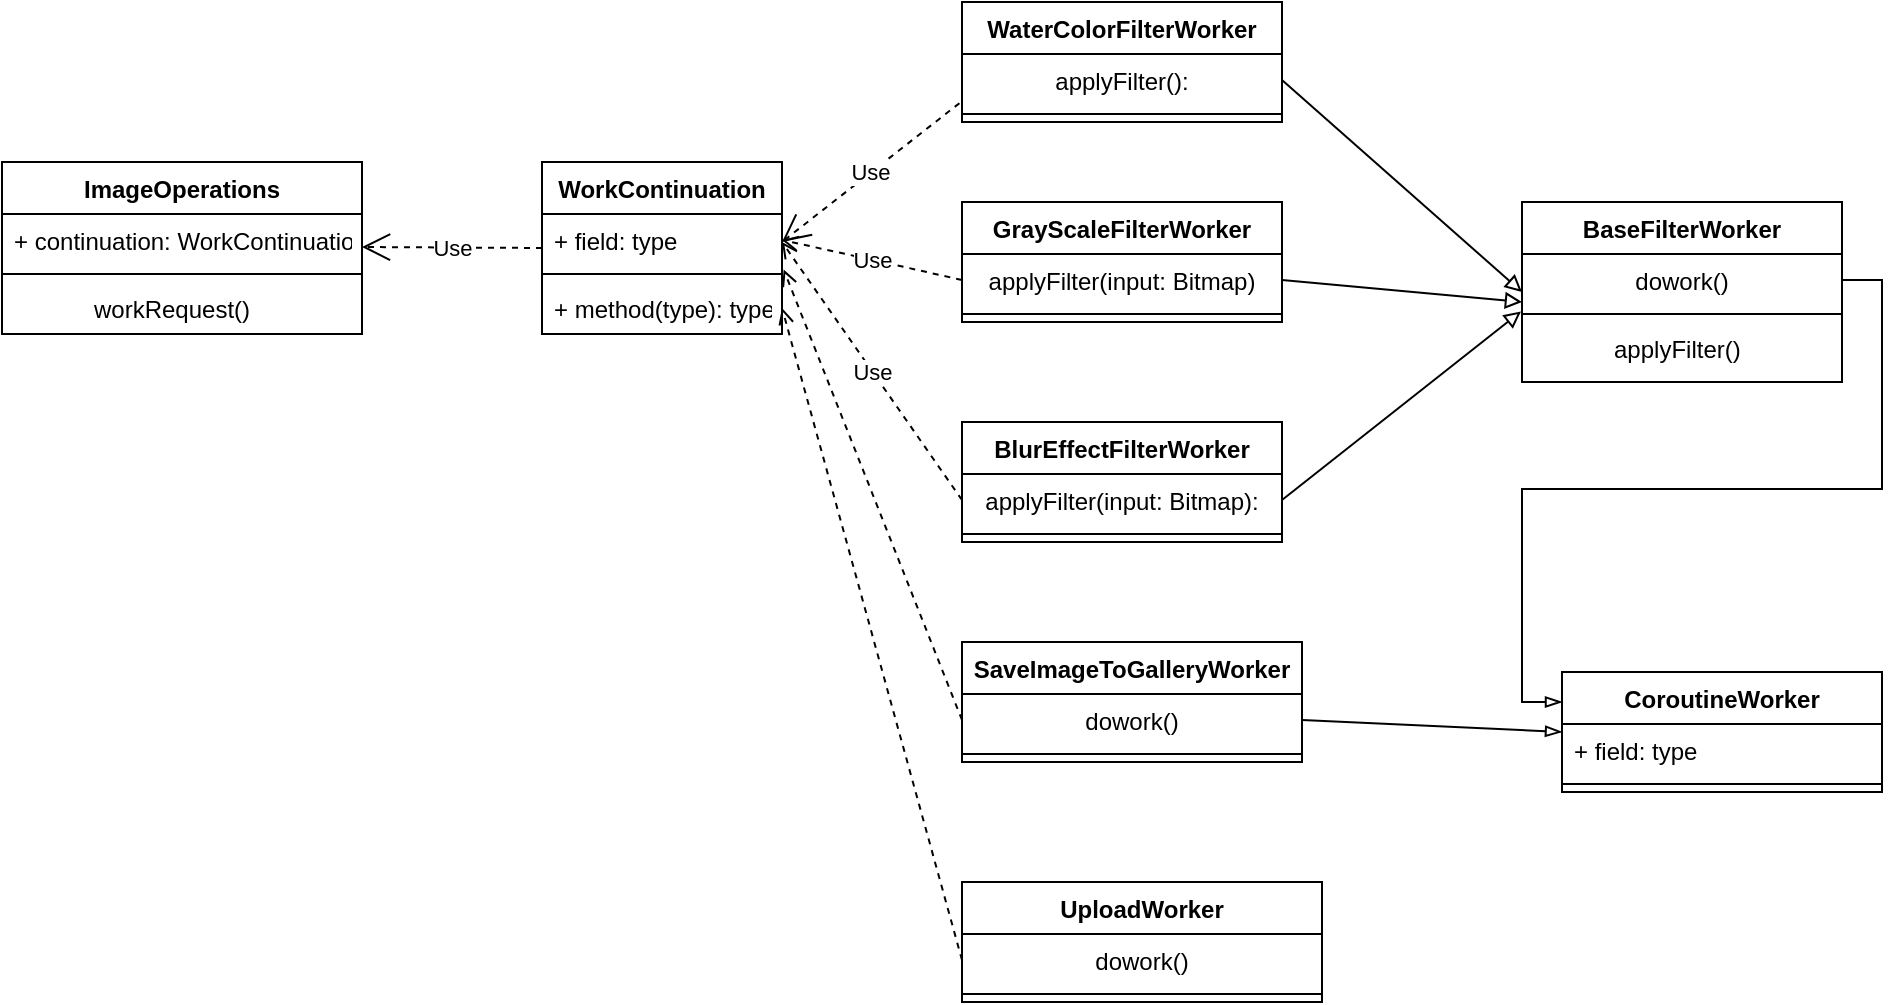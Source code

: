 <mxfile version="17.4.5" type="github"><diagram id="xe237QjeGQmIYce7-zD6" name="Page-1"><mxGraphModel dx="1038" dy="539" grid="1" gridSize="10" guides="1" tooltips="1" connect="1" arrows="1" fold="1" page="1" pageScale="1" pageWidth="827" pageHeight="1169" math="0" shadow="0"><root><mxCell id="0"/><mxCell id="1" parent="0"/><mxCell id="tJZ3u2MFR7g4cUxJevlj-1" value="ImageOperations" style="swimlane;fontStyle=1;align=center;verticalAlign=top;childLayout=stackLayout;horizontal=1;startSize=26;horizontalStack=0;resizeParent=1;resizeParentMax=0;resizeLast=0;collapsible=1;marginBottom=0;" parent="1" vertex="1"><mxGeometry x="100" y="330" width="180" height="86" as="geometry"/></mxCell><mxCell id="tJZ3u2MFR7g4cUxJevlj-2" value="+ continuation: WorkContinuation" style="text;align=left;verticalAlign=top;spacingLeft=4;spacingRight=4;overflow=hidden;rotatable=0;points=[[0,0.5],[1,0.5]];portConstraint=eastwest;" parent="tJZ3u2MFR7g4cUxJevlj-1" vertex="1"><mxGeometry y="26" width="180" height="26" as="geometry"/></mxCell><mxCell id="tJZ3u2MFR7g4cUxJevlj-3" value="" style="line;strokeWidth=1;fillColor=none;align=left;verticalAlign=middle;spacingTop=-1;spacingLeft=3;spacingRight=3;rotatable=0;labelPosition=right;points=[];portConstraint=eastwest;" parent="tJZ3u2MFR7g4cUxJevlj-1" vertex="1"><mxGeometry y="52" width="180" height="8" as="geometry"/></mxCell><mxCell id="tJZ3u2MFR7g4cUxJevlj-4" value="            workRequest()" style="text;strokeColor=none;fillColor=none;align=left;verticalAlign=top;spacingLeft=4;spacingRight=4;overflow=hidden;rotatable=0;points=[[0,0.5],[1,0.5]];portConstraint=eastwest;" parent="tJZ3u2MFR7g4cUxJevlj-1" vertex="1"><mxGeometry y="60" width="180" height="26" as="geometry"/></mxCell><mxCell id="tJZ3u2MFR7g4cUxJevlj-9" value="WorkContinuation" style="swimlane;fontStyle=1;align=center;verticalAlign=top;childLayout=stackLayout;horizontal=1;startSize=26;horizontalStack=0;resizeParent=1;resizeParentMax=0;resizeLast=0;collapsible=1;marginBottom=0;" parent="1" vertex="1"><mxGeometry x="370" y="330" width="120" height="86" as="geometry"/></mxCell><mxCell id="tJZ3u2MFR7g4cUxJevlj-10" value="+ field: type" style="text;strokeColor=none;fillColor=none;align=left;verticalAlign=top;spacingLeft=4;spacingRight=4;overflow=hidden;rotatable=0;points=[[0,0.5],[1,0.5]];portConstraint=eastwest;" parent="tJZ3u2MFR7g4cUxJevlj-9" vertex="1"><mxGeometry y="26" width="120" height="26" as="geometry"/></mxCell><mxCell id="tJZ3u2MFR7g4cUxJevlj-11" value="" style="line;strokeWidth=1;fillColor=none;align=left;verticalAlign=middle;spacingTop=-1;spacingLeft=3;spacingRight=3;rotatable=0;labelPosition=right;points=[];portConstraint=eastwest;" parent="tJZ3u2MFR7g4cUxJevlj-9" vertex="1"><mxGeometry y="52" width="120" height="8" as="geometry"/></mxCell><mxCell id="tJZ3u2MFR7g4cUxJevlj-12" value="+ method(type): type" style="text;strokeColor=none;fillColor=none;align=left;verticalAlign=top;spacingLeft=4;spacingRight=4;overflow=hidden;rotatable=0;points=[[0,0.5],[1,0.5]];portConstraint=eastwest;" parent="tJZ3u2MFR7g4cUxJevlj-9" vertex="1"><mxGeometry y="60" width="120" height="26" as="geometry"/></mxCell><mxCell id="tJZ3u2MFR7g4cUxJevlj-20" value="Use" style="endArrow=open;endSize=12;dashed=1;html=1;rounded=0;" parent="1" edge="1"><mxGeometry width="160" relative="1" as="geometry"><mxPoint x="370" y="373" as="sourcePoint"/><mxPoint x="280" y="372.5" as="targetPoint"/></mxGeometry></mxCell><mxCell id="tJZ3u2MFR7g4cUxJevlj-29" value="GrayScaleFilterWorker" style="swimlane;fontStyle=1;align=center;verticalAlign=top;childLayout=stackLayout;horizontal=1;startSize=26;horizontalStack=0;resizeParent=1;resizeParentMax=0;resizeLast=0;collapsible=1;marginBottom=0;" parent="1" vertex="1"><mxGeometry x="580" y="350" width="160" height="60" as="geometry"><mxRectangle x="580" y="350" width="140" height="30" as="alternateBounds"/></mxGeometry></mxCell><mxCell id="tJZ3u2MFR7g4cUxJevlj-30" value="applyFilter(input: Bitmap)" style="text;strokeColor=none;fillColor=none;align=center;verticalAlign=top;spacingLeft=4;spacingRight=4;overflow=hidden;rotatable=0;points=[[0,0.5],[1,0.5]];portConstraint=eastwest;" parent="tJZ3u2MFR7g4cUxJevlj-29" vertex="1"><mxGeometry y="26" width="160" height="26" as="geometry"/></mxCell><mxCell id="tJZ3u2MFR7g4cUxJevlj-31" value="" style="line;strokeWidth=1;fillColor=none;align=left;verticalAlign=middle;spacingTop=-1;spacingLeft=3;spacingRight=3;rotatable=0;labelPosition=right;points=[];portConstraint=eastwest;" parent="tJZ3u2MFR7g4cUxJevlj-29" vertex="1"><mxGeometry y="52" width="160" height="8" as="geometry"/></mxCell><mxCell id="tJZ3u2MFR7g4cUxJevlj-43" value="WaterColorFilterWorker" style="swimlane;fontStyle=1;align=center;verticalAlign=top;childLayout=stackLayout;horizontal=1;startSize=26;horizontalStack=0;resizeParent=1;resizeParentMax=0;resizeLast=0;collapsible=1;marginBottom=0;" parent="1" vertex="1"><mxGeometry x="580" y="250" width="160" height="60" as="geometry"><mxRectangle x="580" y="310" width="140" height="26" as="alternateBounds"/></mxGeometry></mxCell><mxCell id="tJZ3u2MFR7g4cUxJevlj-44" value="applyFilter():" style="text;strokeColor=none;fillColor=none;align=center;verticalAlign=top;spacingLeft=4;spacingRight=4;overflow=hidden;rotatable=0;points=[[0,0.5],[1,0.5]];portConstraint=eastwest;" parent="tJZ3u2MFR7g4cUxJevlj-43" vertex="1"><mxGeometry y="26" width="160" height="26" as="geometry"/></mxCell><mxCell id="tJZ3u2MFR7g4cUxJevlj-45" value="" style="line;strokeWidth=1;fillColor=none;align=left;verticalAlign=middle;spacingTop=-1;spacingLeft=3;spacingRight=3;rotatable=0;labelPosition=right;points=[];portConstraint=eastwest;" parent="tJZ3u2MFR7g4cUxJevlj-43" vertex="1"><mxGeometry y="52" width="160" height="8" as="geometry"/></mxCell><mxCell id="tJZ3u2MFR7g4cUxJevlj-52" value="BlurEffectFilterWorker&#10;" style="swimlane;fontStyle=1;align=center;verticalAlign=top;childLayout=stackLayout;horizontal=1;startSize=26;horizontalStack=0;resizeParent=1;resizeParentMax=0;resizeLast=0;collapsible=1;marginBottom=0;" parent="1" vertex="1"><mxGeometry x="580" y="460" width="160" height="60" as="geometry"><mxRectangle x="580" y="350" width="140" height="30" as="alternateBounds"/></mxGeometry></mxCell><mxCell id="tJZ3u2MFR7g4cUxJevlj-53" value="applyFilter(input: Bitmap):" style="text;strokeColor=none;fillColor=none;align=center;verticalAlign=top;spacingLeft=4;spacingRight=4;overflow=hidden;rotatable=0;points=[[0,0.5],[1,0.5]];portConstraint=eastwest;" parent="tJZ3u2MFR7g4cUxJevlj-52" vertex="1"><mxGeometry y="26" width="160" height="26" as="geometry"/></mxCell><mxCell id="tJZ3u2MFR7g4cUxJevlj-54" value="" style="line;strokeWidth=1;fillColor=none;align=left;verticalAlign=middle;spacingTop=-1;spacingLeft=3;spacingRight=3;rotatable=0;labelPosition=right;points=[];portConstraint=eastwest;" parent="tJZ3u2MFR7g4cUxJevlj-52" vertex="1"><mxGeometry y="52" width="160" height="8" as="geometry"/></mxCell><mxCell id="tJZ3u2MFR7g4cUxJevlj-58" value="Use" style="endArrow=open;endSize=12;dashed=1;html=1;rounded=0;exitX=-0.008;exitY=0.946;exitDx=0;exitDy=0;exitPerimeter=0;entryX=1;entryY=0.538;entryDx=0;entryDy=0;entryPerimeter=0;" parent="1" source="tJZ3u2MFR7g4cUxJevlj-44" target="tJZ3u2MFR7g4cUxJevlj-10" edge="1"><mxGeometry width="160" relative="1" as="geometry"><mxPoint x="570" y="310" as="sourcePoint"/><mxPoint x="490" y="360" as="targetPoint"/></mxGeometry></mxCell><mxCell id="tJZ3u2MFR7g4cUxJevlj-59" value="Use" style="edgeStyle=none;rounded=0;orthogonalLoop=1;jettySize=auto;html=1;exitX=0;exitY=0.5;exitDx=0;exitDy=0;entryX=1;entryY=0.5;entryDx=0;entryDy=0;endArrow=open;endFill=0;dashed=1;" parent="1" source="tJZ3u2MFR7g4cUxJevlj-30" target="tJZ3u2MFR7g4cUxJevlj-10" edge="1"><mxGeometry relative="1" as="geometry"><Array as="points"><mxPoint x="540" y="380"/></Array></mxGeometry></mxCell><mxCell id="tJZ3u2MFR7g4cUxJevlj-60" value="Use" style="edgeStyle=none;rounded=0;orthogonalLoop=1;jettySize=auto;html=1;exitX=0;exitY=0.5;exitDx=0;exitDy=0;dashed=1;endArrow=open;endFill=0;" parent="1" source="tJZ3u2MFR7g4cUxJevlj-53" edge="1"><mxGeometry relative="1" as="geometry"><mxPoint x="490" y="370" as="targetPoint"/></mxGeometry></mxCell><mxCell id="tJZ3u2MFR7g4cUxJevlj-65" value="BaseFilterWorker" style="swimlane;fontStyle=1;align=center;verticalAlign=top;childLayout=stackLayout;horizontal=1;startSize=26;horizontalStack=0;resizeParent=1;resizeParentMax=0;resizeLast=0;collapsible=1;marginBottom=0;" parent="1" vertex="1"><mxGeometry x="860" y="350" width="160" height="90" as="geometry"/></mxCell><mxCell id="tJZ3u2MFR7g4cUxJevlj-66" value="dowork()" style="text;strokeColor=none;fillColor=none;align=center;verticalAlign=top;spacingLeft=4;spacingRight=4;overflow=hidden;rotatable=0;points=[[0,0.5],[1,0.5]];portConstraint=eastwest;" parent="tJZ3u2MFR7g4cUxJevlj-65" vertex="1"><mxGeometry y="26" width="160" height="26" as="geometry"/></mxCell><mxCell id="tJZ3u2MFR7g4cUxJevlj-67" value="" style="line;strokeWidth=1;fillColor=none;align=left;verticalAlign=middle;spacingTop=-1;spacingLeft=3;spacingRight=3;rotatable=0;labelPosition=right;points=[];portConstraint=eastwest;" parent="tJZ3u2MFR7g4cUxJevlj-65" vertex="1"><mxGeometry y="52" width="160" height="8" as="geometry"/></mxCell><mxCell id="tJZ3u2MFR7g4cUxJevlj-68" value="            applyFilter()" style="text;strokeColor=none;fillColor=none;align=left;verticalAlign=top;spacingLeft=4;spacingRight=4;overflow=hidden;rotatable=0;points=[[0,0.5],[1,0.5]];portConstraint=eastwest;" parent="tJZ3u2MFR7g4cUxJevlj-65" vertex="1"><mxGeometry y="60" width="160" height="30" as="geometry"/></mxCell><mxCell id="tJZ3u2MFR7g4cUxJevlj-69" style="rounded=0;orthogonalLoop=1;jettySize=auto;html=1;exitX=1;exitY=0.5;exitDx=0;exitDy=0;entryX=0;entryY=0.5;entryDx=0;entryDy=0;endArrow=block;endFill=0;" parent="1" source="tJZ3u2MFR7g4cUxJevlj-44" target="tJZ3u2MFR7g4cUxJevlj-65" edge="1"><mxGeometry relative="1" as="geometry"/></mxCell><mxCell id="tJZ3u2MFR7g4cUxJevlj-72" style="rounded=0;orthogonalLoop=1;jettySize=auto;html=1;exitX=1;exitY=0.5;exitDx=0;exitDy=0;endArrow=block;endFill=0;" parent="1" source="tJZ3u2MFR7g4cUxJevlj-30" edge="1"><mxGeometry relative="1" as="geometry"><mxPoint x="860" y="400" as="targetPoint"/></mxGeometry></mxCell><mxCell id="tJZ3u2MFR7g4cUxJevlj-73" style="edgeStyle=none;rounded=0;orthogonalLoop=1;jettySize=auto;html=1;exitX=1;exitY=0.5;exitDx=0;exitDy=0;endArrow=block;endFill=0;entryX=-0.003;entryY=-0.177;entryDx=0;entryDy=0;entryPerimeter=0;" parent="1" source="tJZ3u2MFR7g4cUxJevlj-53" target="tJZ3u2MFR7g4cUxJevlj-68" edge="1"><mxGeometry relative="1" as="geometry"><mxPoint x="850" y="410" as="targetPoint"/></mxGeometry></mxCell><mxCell id="tJZ3u2MFR7g4cUxJevlj-74" value="SaveImageToGalleryWorker" style="swimlane;fontStyle=1;align=center;verticalAlign=top;childLayout=stackLayout;horizontal=1;startSize=26;horizontalStack=0;resizeParent=1;resizeParentMax=0;resizeLast=0;collapsible=1;marginBottom=0;" parent="1" vertex="1"><mxGeometry x="580" y="570" width="170" height="60" as="geometry"/></mxCell><mxCell id="tJZ3u2MFR7g4cUxJevlj-75" value="dowork()" style="text;strokeColor=none;fillColor=none;align=center;verticalAlign=top;spacingLeft=4;spacingRight=4;overflow=hidden;rotatable=0;points=[[0,0.5],[1,0.5]];portConstraint=eastwest;" parent="tJZ3u2MFR7g4cUxJevlj-74" vertex="1"><mxGeometry y="26" width="170" height="26" as="geometry"/></mxCell><mxCell id="tJZ3u2MFR7g4cUxJevlj-76" value="" style="line;strokeWidth=1;fillColor=none;align=left;verticalAlign=middle;spacingTop=-1;spacingLeft=3;spacingRight=3;rotatable=0;labelPosition=right;points=[];portConstraint=eastwest;" parent="tJZ3u2MFR7g4cUxJevlj-74" vertex="1"><mxGeometry y="52" width="170" height="8" as="geometry"/></mxCell><mxCell id="tJZ3u2MFR7g4cUxJevlj-78" value="UploadWorker" style="swimlane;fontStyle=1;align=center;verticalAlign=top;childLayout=stackLayout;horizontal=1;startSize=26;horizontalStack=0;resizeParent=1;resizeParentMax=0;resizeLast=0;collapsible=1;marginBottom=0;" parent="1" vertex="1"><mxGeometry x="580" y="690" width="180" height="60" as="geometry"/></mxCell><mxCell id="tJZ3u2MFR7g4cUxJevlj-79" value="dowork()" style="text;strokeColor=none;fillColor=none;align=center;verticalAlign=top;spacingLeft=4;spacingRight=4;overflow=hidden;rotatable=0;points=[[0,0.5],[1,0.5]];portConstraint=eastwest;" parent="tJZ3u2MFR7g4cUxJevlj-78" vertex="1"><mxGeometry y="26" width="180" height="26" as="geometry"/></mxCell><mxCell id="tJZ3u2MFR7g4cUxJevlj-80" value="" style="line;strokeWidth=1;fillColor=none;align=left;verticalAlign=middle;spacingTop=-1;spacingLeft=3;spacingRight=3;rotatable=0;labelPosition=right;points=[];portConstraint=eastwest;" parent="tJZ3u2MFR7g4cUxJevlj-78" vertex="1"><mxGeometry y="52" width="180" height="8" as="geometry"/></mxCell><mxCell id="tJZ3u2MFR7g4cUxJevlj-83" style="edgeStyle=none;rounded=0;orthogonalLoop=1;jettySize=auto;html=1;exitX=0;exitY=0.5;exitDx=0;exitDy=0;entryX=1.007;entryY=1.069;entryDx=0;entryDy=0;entryPerimeter=0;endArrow=open;endFill=0;dashed=1;" parent="1" source="tJZ3u2MFR7g4cUxJevlj-75" target="tJZ3u2MFR7g4cUxJevlj-10" edge="1"><mxGeometry relative="1" as="geometry"/></mxCell><mxCell id="tJZ3u2MFR7g4cUxJevlj-84" style="edgeStyle=none;rounded=0;orthogonalLoop=1;jettySize=auto;html=1;endArrow=open;endFill=0;entryX=1;entryY=0.5;entryDx=0;entryDy=0;dashed=1;" parent="1" target="tJZ3u2MFR7g4cUxJevlj-12" edge="1"><mxGeometry relative="1" as="geometry"><mxPoint x="490" y="570" as="targetPoint"/><mxPoint x="580" y="729" as="sourcePoint"/></mxGeometry></mxCell><mxCell id="tJZ3u2MFR7g4cUxJevlj-85" value="CoroutineWorker" style="swimlane;fontStyle=1;align=center;verticalAlign=top;childLayout=stackLayout;horizontal=1;startSize=26;horizontalStack=0;resizeParent=1;resizeParentMax=0;resizeLast=0;collapsible=1;marginBottom=0;" parent="1" vertex="1"><mxGeometry x="880" y="585" width="160" height="60" as="geometry"/></mxCell><mxCell id="tJZ3u2MFR7g4cUxJevlj-86" value="+ field: type" style="text;strokeColor=none;fillColor=none;align=left;verticalAlign=top;spacingLeft=4;spacingRight=4;overflow=hidden;rotatable=0;points=[[0,0.5],[1,0.5]];portConstraint=eastwest;" parent="tJZ3u2MFR7g4cUxJevlj-85" vertex="1"><mxGeometry y="26" width="160" height="26" as="geometry"/></mxCell><mxCell id="tJZ3u2MFR7g4cUxJevlj-87" value="" style="line;strokeWidth=1;fillColor=none;align=left;verticalAlign=middle;spacingTop=-1;spacingLeft=3;spacingRight=3;rotatable=0;labelPosition=right;points=[];portConstraint=eastwest;" parent="tJZ3u2MFR7g4cUxJevlj-85" vertex="1"><mxGeometry y="52" width="160" height="8" as="geometry"/></mxCell><mxCell id="tJZ3u2MFR7g4cUxJevlj-89" style="edgeStyle=none;rounded=0;orthogonalLoop=1;jettySize=auto;html=1;exitX=1;exitY=0.5;exitDx=0;exitDy=0;entryX=0;entryY=0.5;entryDx=0;entryDy=0;endArrow=blockThin;endFill=0;" parent="1" source="tJZ3u2MFR7g4cUxJevlj-75" target="tJZ3u2MFR7g4cUxJevlj-85" edge="1"><mxGeometry relative="1" as="geometry"/></mxCell><mxCell id="tJZ3u2MFR7g4cUxJevlj-91" style="edgeStyle=orthogonalEdgeStyle;rounded=0;orthogonalLoop=1;jettySize=auto;html=1;exitX=1;exitY=0.5;exitDx=0;exitDy=0;endArrow=blockThin;endFill=0;entryX=0;entryY=0.25;entryDx=0;entryDy=0;" parent="1" source="tJZ3u2MFR7g4cUxJevlj-66" target="tJZ3u2MFR7g4cUxJevlj-85" edge="1"><mxGeometry relative="1" as="geometry"><mxPoint x="980" y="580" as="targetPoint"/></mxGeometry></mxCell></root></mxGraphModel></diagram></mxfile>